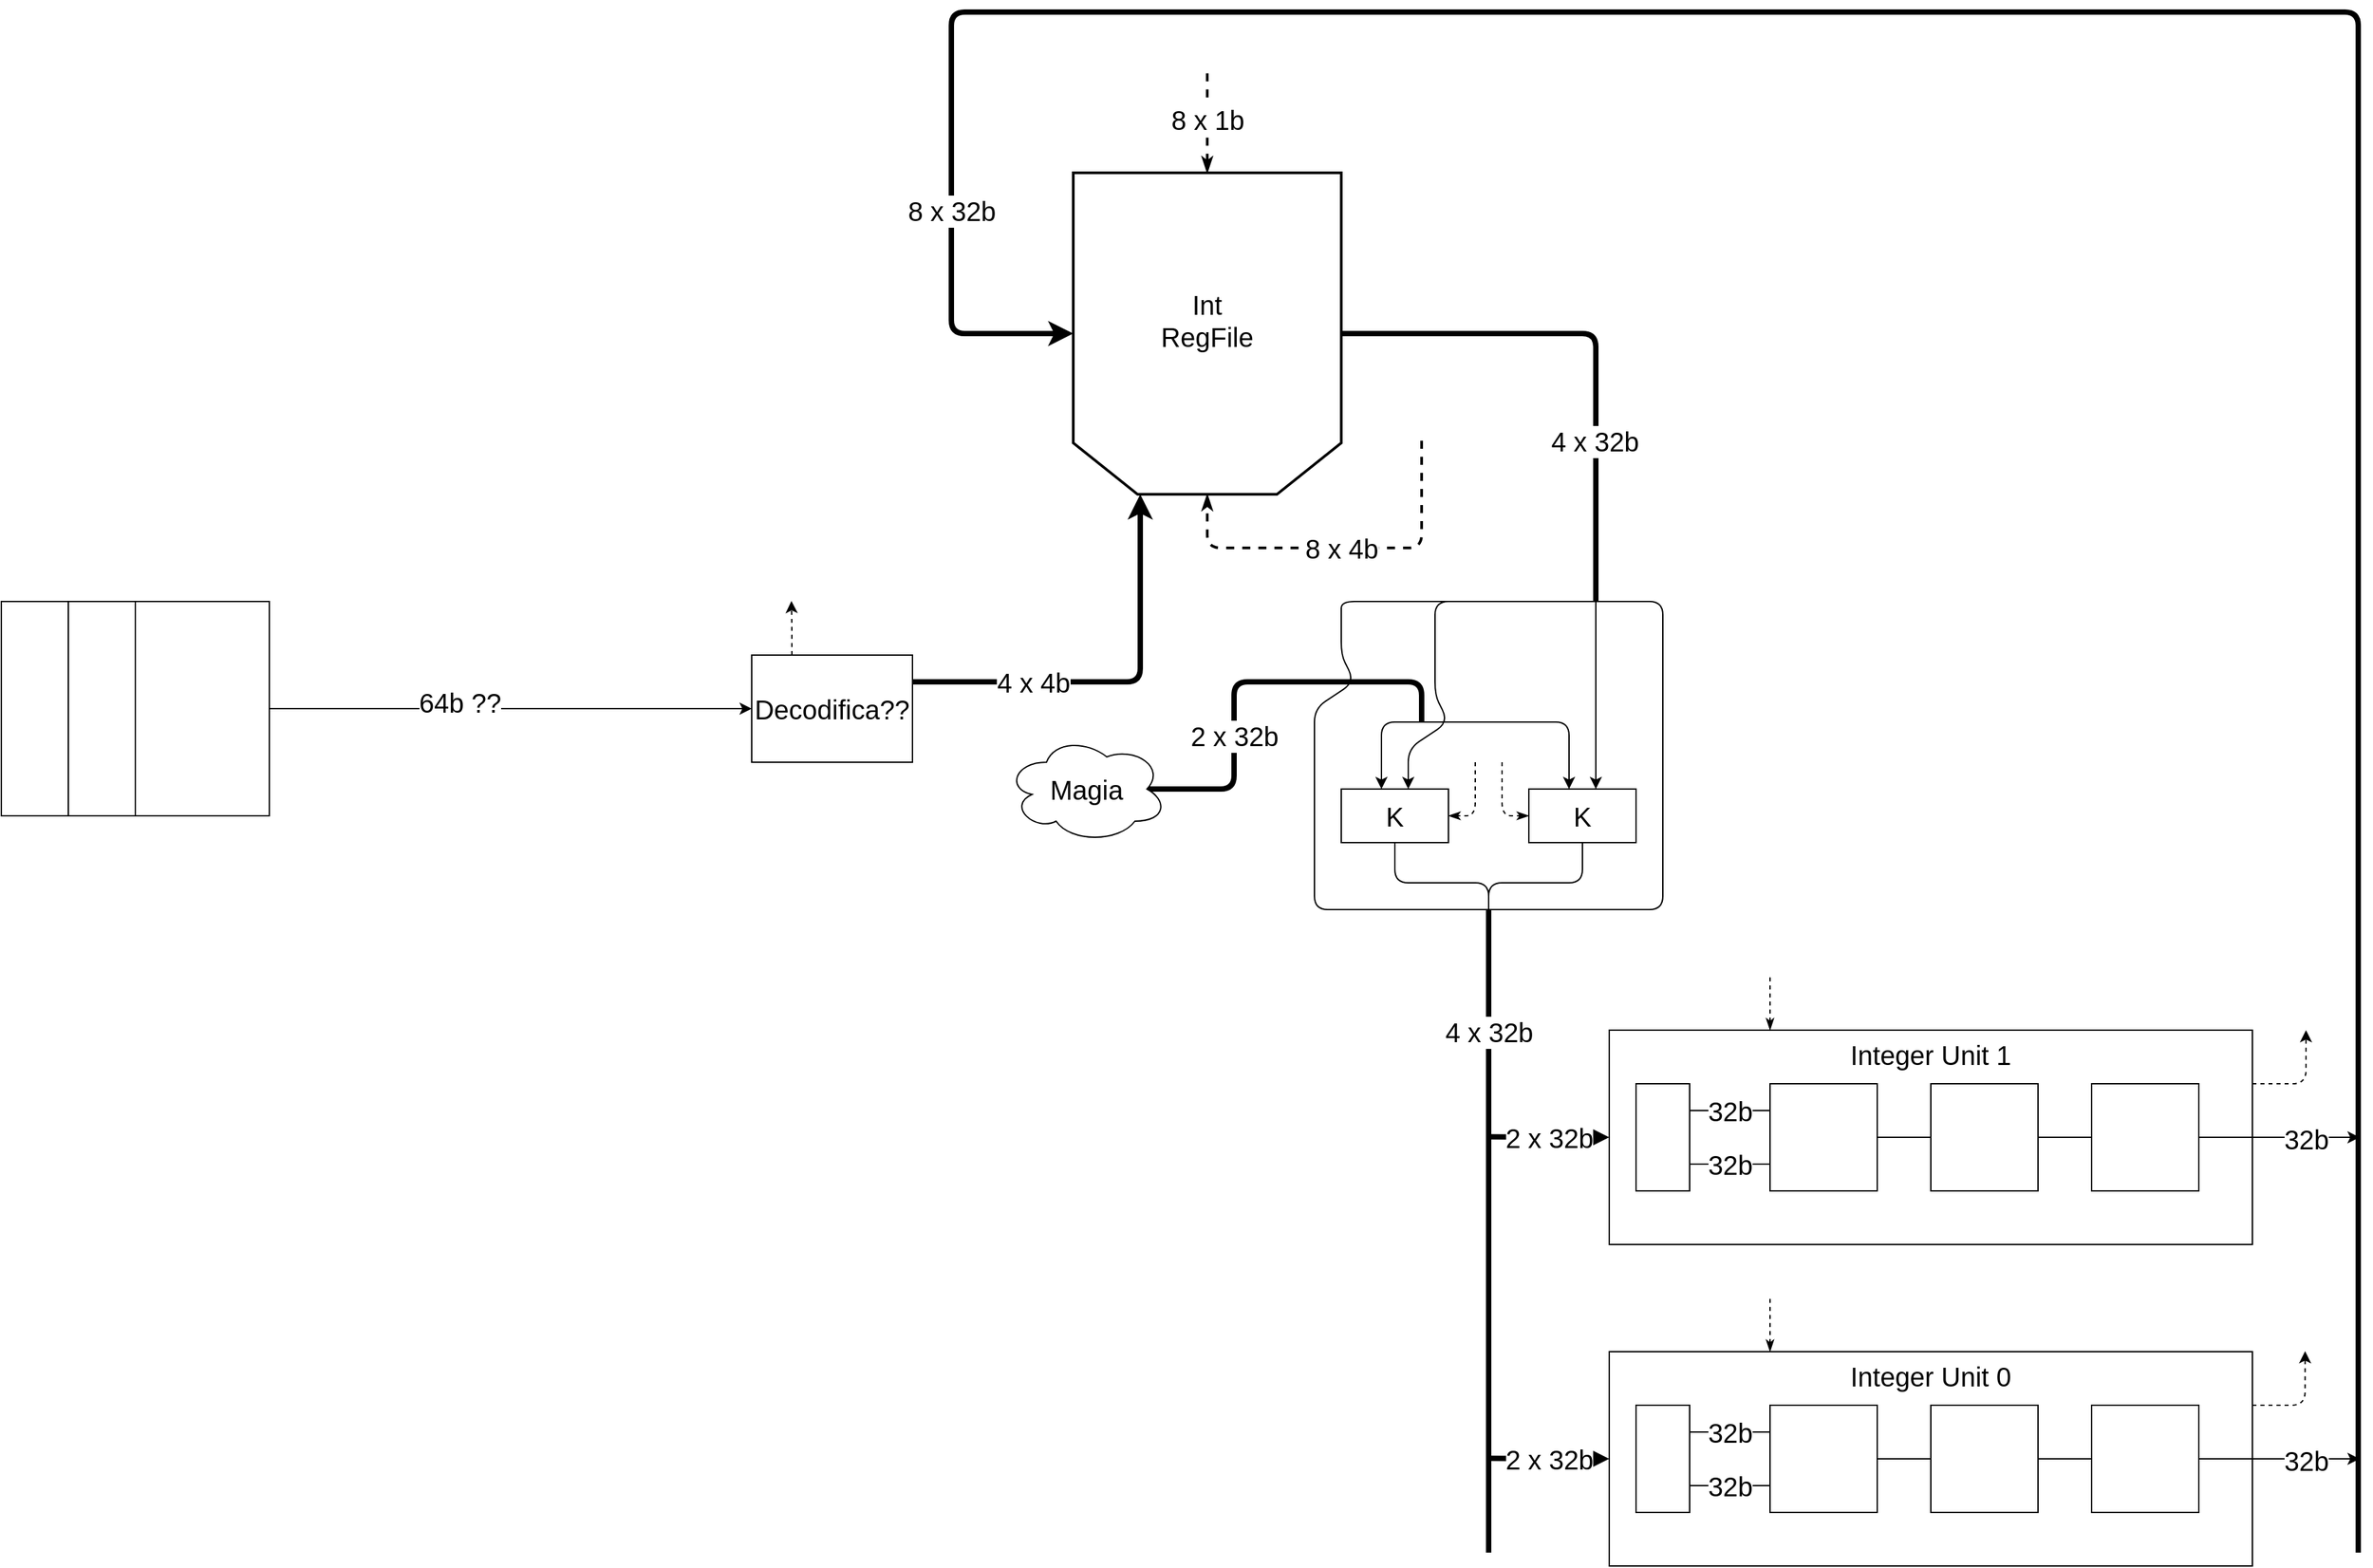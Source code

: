 <mxfile version="12.1.0" type="github" pages="1"><diagram id="3mmIg-Jm4dOo8RLNuvLh" name="Page-1"><mxGraphModel dx="2274" dy="2032" grid="1" gridSize="10" guides="1" tooltips="1" connect="1" arrows="1" fold="1" page="1" pageScale="1" pageWidth="827" pageHeight="1169" math="0" shadow="0"><root><mxCell id="0"/><mxCell id="1" parent="0"/><mxCell id="4rfrEdHZhspG8e-pRD8o-25" style="edgeStyle=orthogonalEdgeStyle;rounded=0;orthogonalLoop=1;jettySize=auto;html=1;exitX=1;exitY=0.5;exitDx=0;exitDy=0;entryX=0;entryY=0.5;entryDx=0;entryDy=0;startSize=6;endSize=6;strokeWidth=1;fontSize=20;" edge="1" parent="1" source="u_14oNMx7nVC8kqQXtVi-2" target="4rfrEdHZhspG8e-pRD8o-24"><mxGeometry relative="1" as="geometry"/></mxCell><mxCell id="4rfrEdHZhspG8e-pRD8o-108" value="64b ??" style="text;html=1;resizable=0;points=[];align=center;verticalAlign=middle;labelBackgroundColor=#ffffff;fontSize=20;" vertex="1" connectable="0" parent="4rfrEdHZhspG8e-pRD8o-25"><mxGeometry x="-0.213" y="5" relative="1" as="geometry"><mxPoint as="offset"/></mxGeometry></mxCell><mxCell id="u_14oNMx7nVC8kqQXtVi-2" value="" style="rounded=0;whiteSpace=wrap;html=1;fontSize=20;align=right;" parent="1" vertex="1"><mxGeometry x="-440" y="360" width="200" height="160" as="geometry"/></mxCell><mxCell id="u_14oNMx7nVC8kqQXtVi-5" value="" style="endArrow=none;html=1;entryX=0.25;entryY=0;entryDx=0;entryDy=0;exitX=0.25;exitY=1;exitDx=0;exitDy=0;fontSize=20;" parent="1" source="u_14oNMx7nVC8kqQXtVi-2" target="u_14oNMx7nVC8kqQXtVi-2" edge="1"><mxGeometry width="50" height="50" relative="1" as="geometry"><mxPoint x="120" y="360" as="sourcePoint"/><mxPoint x="170" y="310" as="targetPoint"/></mxGeometry></mxCell><mxCell id="u_14oNMx7nVC8kqQXtVi-6" value="" style="endArrow=none;html=1;entryX=0.5;entryY=0;entryDx=0;entryDy=0;exitX=0.5;exitY=1;exitDx=0;exitDy=0;fontSize=20;" parent="1" source="u_14oNMx7nVC8kqQXtVi-2" target="u_14oNMx7nVC8kqQXtVi-2" edge="1"><mxGeometry width="50" height="50" relative="1" as="geometry"><mxPoint x="120" y="360" as="sourcePoint"/><mxPoint x="170" y="310" as="targetPoint"/></mxGeometry></mxCell><mxCell id="4rfrEdHZhspG8e-pRD8o-105" value="8 x 1b" style="edgeStyle=orthogonalEdgeStyle;rounded=1;orthogonalLoop=1;jettySize=auto;html=1;startArrow=classicThin;startFill=1;startSize=6;endArrow=none;endFill=0;endSize=6;strokeWidth=2;dashed=1;fontSize=20;" edge="1" parent="1" source="4rfrEdHZhspG8e-pRD8o-5"><mxGeometry relative="1" as="geometry"><mxPoint x="460" y="-40" as="targetPoint"/></mxGeometry></mxCell><mxCell id="4rfrEdHZhspG8e-pRD8o-107" value="8 x 32b" style="edgeStyle=orthogonalEdgeStyle;rounded=1;orthogonalLoop=1;jettySize=auto;html=1;startArrow=classic;startFill=1;startSize=6;endArrow=none;endFill=0;endSize=6;strokeWidth=4;fontSize=20;exitX=1;exitY=0.5;exitDx=0;exitDy=0;" edge="1" parent="1" source="4rfrEdHZhspG8e-pRD8o-5"><mxGeometry x="-0.856" relative="1" as="geometry"><mxPoint x="1319" y="1070" as="targetPoint"/><mxPoint x="309" y="160" as="sourcePoint"/><Array as="points"><mxPoint x="269" y="160"/><mxPoint x="269" y="-80"/></Array><mxPoint y="-1" as="offset"/></mxGeometry></mxCell><mxCell id="4rfrEdHZhspG8e-pRD8o-5" value="" style="shape=loopLimit;whiteSpace=wrap;html=1;rotation=180;size=48;strokeWidth=2;fontSize=20;" vertex="1" parent="1"><mxGeometry x="360" y="40" width="200" height="240" as="geometry"/></mxCell><mxCell id="4rfrEdHZhspG8e-pRD8o-16" value="Int&lt;br style=&quot;font-size: 20px;&quot;&gt;RegFile" style="text;html=1;strokeColor=none;fillColor=none;align=center;verticalAlign=middle;whiteSpace=wrap;rounded=0;fontSize=20;" vertex="1" parent="1"><mxGeometry x="440" y="140" width="40" height="20" as="geometry"/></mxCell><mxCell id="4rfrEdHZhspG8e-pRD8o-22" value="4 x 4b" style="endArrow=classic;html=1;endSize=6;startSize=6;strokeWidth=4;entryX=0.75;entryY=0;entryDx=0;entryDy=0;exitX=1;exitY=0.25;exitDx=0;exitDy=0;fontSize=20;endFill=1;" edge="1" parent="1" source="4rfrEdHZhspG8e-pRD8o-24" target="4rfrEdHZhspG8e-pRD8o-5"><mxGeometry x="-0.419" width="50" height="50" relative="1" as="geometry"><mxPoint x="410" y="360" as="sourcePoint"/><mxPoint x="500" y="280" as="targetPoint"/><Array as="points"><mxPoint x="410" y="420"/></Array><mxPoint as="offset"/></mxGeometry></mxCell><mxCell id="4rfrEdHZhspG8e-pRD8o-70" style="edgeStyle=orthogonalEdgeStyle;rounded=1;orthogonalLoop=1;jettySize=auto;html=1;exitX=0.25;exitY=0;exitDx=0;exitDy=0;startArrow=none;startFill=0;startSize=6;endArrow=classic;endFill=1;endSize=6;strokeWidth=1;dashed=1;fontSize=20;" edge="1" parent="1" source="4rfrEdHZhspG8e-pRD8o-24"><mxGeometry relative="1" as="geometry"><mxPoint x="149.647" y="359.647" as="targetPoint"/></mxGeometry></mxCell><mxCell id="4rfrEdHZhspG8e-pRD8o-24" value="Decodifica??" style="rounded=0;whiteSpace=wrap;html=1;fontSize=20;" vertex="1" parent="1"><mxGeometry x="120" y="400" width="120" height="80" as="geometry"/></mxCell><mxCell id="4rfrEdHZhspG8e-pRD8o-28" value="2 x 32b" style="endArrow=none;html=1;strokeWidth=4;endFill=0;exitX=0.875;exitY=0.5;exitDx=0;exitDy=0;exitPerimeter=0;fontSize=20;" edge="1" parent="1" source="4rfrEdHZhspG8e-pRD8o-42"><mxGeometry x="-0.333" width="50" height="50" relative="1" as="geometry"><mxPoint x="540" y="420" as="sourcePoint"/><mxPoint x="620" y="450" as="targetPoint"/><Array as="points"><mxPoint x="480" y="500"/><mxPoint x="480" y="420"/><mxPoint x="620" y="420"/></Array><mxPoint as="offset"/></mxGeometry></mxCell><mxCell id="4rfrEdHZhspG8e-pRD8o-29" value="" style="endArrow=classic;html=1;strokeWidth=1;fontSize=20;" edge="1" parent="1"><mxGeometry width="50" height="50" relative="1" as="geometry"><mxPoint x="630" y="450" as="sourcePoint"/><mxPoint x="590" y="500" as="targetPoint"/><Array as="points"><mxPoint x="590" y="450"/></Array></mxGeometry></mxCell><mxCell id="4rfrEdHZhspG8e-pRD8o-30" value="" style="endArrow=classic;html=1;strokeWidth=1;fontSize=20;" edge="1" parent="1"><mxGeometry width="50" height="50" relative="1" as="geometry"><mxPoint x="630" y="450" as="sourcePoint"/><mxPoint x="730" y="500" as="targetPoint"/><Array as="points"><mxPoint x="730" y="450"/></Array></mxGeometry></mxCell><mxCell id="4rfrEdHZhspG8e-pRD8o-33" value="4 x 32b" style="endArrow=none;html=1;strokeWidth=4;exitX=0;exitY=0.5;exitDx=0;exitDy=0;endFill=0;fontSize=20;" edge="1" parent="1" source="4rfrEdHZhspG8e-pRD8o-5"><mxGeometry x="-0.238" y="-40" width="50" height="50" relative="1" as="geometry"><mxPoint x="630" y="160" as="sourcePoint"/><mxPoint x="750" y="360" as="targetPoint"/><Array as="points"><mxPoint x="750" y="160"/><mxPoint x="750" y="230"/></Array><mxPoint x="40" y="40" as="offset"/></mxGeometry></mxCell><mxCell id="4rfrEdHZhspG8e-pRD8o-34" value="" style="endArrow=none;html=1;strokeWidth=1;endFill=0;fontSize=20;" edge="1" parent="1"><mxGeometry width="50" height="50" relative="1" as="geometry"><mxPoint x="630" y="400" as="sourcePoint"/><mxPoint x="750" y="360" as="targetPoint"/><Array as="points"><mxPoint x="630" y="360"/></Array></mxGeometry></mxCell><mxCell id="4rfrEdHZhspG8e-pRD8o-36" value="" style="endArrow=none;html=1;strokeWidth=1;rounded=1;endFill=0;startArrow=classic;startFill=1;fontSize=20;" edge="1" parent="1"><mxGeometry width="50" height="50" relative="1" as="geometry"><mxPoint x="610" y="500" as="sourcePoint"/><mxPoint x="630" y="400" as="targetPoint"/><Array as="points"><mxPoint x="610" y="470"/><mxPoint x="640" y="450"/><mxPoint x="630" y="430"/></Array></mxGeometry></mxCell><mxCell id="4rfrEdHZhspG8e-pRD8o-37" value="" style="endArrow=classic;html=1;strokeWidth=1;fontSize=20;" edge="1" parent="1"><mxGeometry width="50" height="50" relative="1" as="geometry"><mxPoint x="750" y="360" as="sourcePoint"/><mxPoint x="750" y="500" as="targetPoint"/></mxGeometry></mxCell><mxCell id="4rfrEdHZhspG8e-pRD8o-42" value="Magia" style="ellipse;shape=cloud;whiteSpace=wrap;html=1;fontSize=20;" vertex="1" parent="1"><mxGeometry x="310" y="460" width="120" height="80" as="geometry"/></mxCell><mxCell id="4rfrEdHZhspG8e-pRD8o-51" style="edgeStyle=orthogonalEdgeStyle;rounded=1;orthogonalLoop=1;jettySize=auto;html=1;exitX=0.5;exitY=1;exitDx=0;exitDy=0;startArrow=none;startFill=0;startSize=6;endArrow=none;endFill=0;endSize=6;strokeWidth=1;fontSize=20;" edge="1" parent="1" source="4rfrEdHZhspG8e-pRD8o-43"><mxGeometry relative="1" as="geometry"><mxPoint x="670" y="590" as="targetPoint"/><Array as="points"><mxPoint x="600" y="570"/><mxPoint x="670" y="570"/></Array></mxGeometry></mxCell><mxCell id="4rfrEdHZhspG8e-pRD8o-43" value="K" style="rounded=0;whiteSpace=wrap;html=1;fontSize=20;" vertex="1" parent="1"><mxGeometry x="560" y="500" width="80" height="40" as="geometry"/></mxCell><mxCell id="4rfrEdHZhspG8e-pRD8o-52" style="edgeStyle=orthogonalEdgeStyle;rounded=1;orthogonalLoop=1;jettySize=auto;html=1;exitX=0.5;exitY=1;exitDx=0;exitDy=0;startArrow=none;startFill=0;startSize=6;endArrow=none;endFill=0;endSize=6;strokeWidth=1;fontSize=20;" edge="1" parent="1" source="4rfrEdHZhspG8e-pRD8o-44"><mxGeometry relative="1" as="geometry"><mxPoint x="670" y="590" as="targetPoint"/><Array as="points"><mxPoint x="740" y="570"/><mxPoint x="670" y="570"/></Array></mxGeometry></mxCell><mxCell id="4rfrEdHZhspG8e-pRD8o-44" value="K" style="rounded=0;whiteSpace=wrap;html=1;fontSize=20;" vertex="1" parent="1"><mxGeometry x="700" y="500" width="80" height="40" as="geometry"/></mxCell><mxCell id="4rfrEdHZhspG8e-pRD8o-45" value="" style="endArrow=classicThin;dashed=1;html=1;strokeWidth=1;entryX=1;entryY=0.5;entryDx=0;entryDy=0;endFill=1;fontSize=20;" edge="1" parent="1" target="4rfrEdHZhspG8e-pRD8o-43"><mxGeometry width="50" height="50" relative="1" as="geometry"><mxPoint x="660" y="480" as="sourcePoint"/><mxPoint x="340" y="560" as="targetPoint"/><Array as="points"><mxPoint x="660" y="520"/></Array></mxGeometry></mxCell><mxCell id="4rfrEdHZhspG8e-pRD8o-46" value="" style="endArrow=classicThin;dashed=1;html=1;strokeWidth=1;entryX=0;entryY=0.5;entryDx=0;entryDy=0;endFill=1;fontSize=20;" edge="1" parent="1"><mxGeometry width="50" height="50" relative="1" as="geometry"><mxPoint x="680" y="480" as="sourcePoint"/><mxPoint x="700" y="520" as="targetPoint"/><Array as="points"><mxPoint x="680" y="520"/></Array></mxGeometry></mxCell><mxCell id="4rfrEdHZhspG8e-pRD8o-47" value="" style="endArrow=none;html=1;strokeWidth=1;endFill=0;fontSize=20;" edge="1" parent="1"><mxGeometry width="50" height="50" relative="1" as="geometry"><mxPoint x="750" y="360" as="sourcePoint"/><mxPoint x="670" y="590" as="targetPoint"/><Array as="points"><mxPoint x="800" y="360"/><mxPoint x="800" y="590"/></Array></mxGeometry></mxCell><mxCell id="4rfrEdHZhspG8e-pRD8o-48" value="" style="endArrow=none;html=1;strokeWidth=1;endFill=0;fontSize=20;" edge="1" parent="1"><mxGeometry width="50" height="50" relative="1" as="geometry"><mxPoint x="750" y="360" as="sourcePoint"/><mxPoint x="560" y="370" as="targetPoint"/><Array as="points"><mxPoint x="560" y="360"/></Array></mxGeometry></mxCell><mxCell id="4rfrEdHZhspG8e-pRD8o-49" value="" style="endArrow=none;html=1;strokeWidth=1;endFill=0;fontSize=20;" edge="1" parent="1"><mxGeometry width="50" height="50" relative="1" as="geometry"><mxPoint x="540" y="470" as="sourcePoint"/><mxPoint x="670" y="590" as="targetPoint"/><Array as="points"><mxPoint x="540" y="590"/></Array></mxGeometry></mxCell><mxCell id="4rfrEdHZhspG8e-pRD8o-50" value="" style="endArrow=none;html=1;strokeWidth=1;rounded=1;endFill=0;startArrow=none;startFill=0;fontSize=20;" edge="1" parent="1"><mxGeometry width="50" height="50" relative="1" as="geometry"><mxPoint x="540" y="470" as="sourcePoint"/><mxPoint x="560" y="370" as="targetPoint"/><Array as="points"><mxPoint x="540" y="440"/><mxPoint x="570" y="420"/><mxPoint x="560" y="400"/></Array></mxGeometry></mxCell><mxCell id="4rfrEdHZhspG8e-pRD8o-68" value="32b" style="edgeStyle=orthogonalEdgeStyle;rounded=1;orthogonalLoop=1;jettySize=auto;html=1;startArrow=none;startFill=0;startSize=6;endArrow=classic;endFill=1;endSize=6;strokeWidth=1;fontSize=20;" edge="1" parent="1" source="4rfrEdHZhspG8e-pRD8o-53"><mxGeometry relative="1" as="geometry"><mxPoint x="1320" y="760" as="targetPoint"/></mxGeometry></mxCell><mxCell id="4rfrEdHZhspG8e-pRD8o-71" style="edgeStyle=orthogonalEdgeStyle;rounded=1;orthogonalLoop=1;jettySize=auto;html=1;exitX=1;exitY=0.25;exitDx=0;exitDy=0;dashed=1;startArrow=none;startFill=0;startSize=6;endArrow=classic;endFill=1;endSize=6;strokeWidth=1;fontSize=20;" edge="1" parent="1" source="4rfrEdHZhspG8e-pRD8o-53"><mxGeometry relative="1" as="geometry"><mxPoint x="1280" y="680" as="targetPoint"/><Array as="points"><mxPoint x="1280" y="720"/></Array></mxGeometry></mxCell><mxCell id="4rfrEdHZhspG8e-pRD8o-73" value="2 x 32b&lt;br style=&quot;font-size: 20px;&quot;&gt;" style="edgeStyle=orthogonalEdgeStyle;rounded=1;orthogonalLoop=1;jettySize=auto;html=1;exitX=0;exitY=0.5;exitDx=0;exitDy=0;startArrow=classic;startFill=1;startSize=6;endArrow=none;endFill=0;endSize=6;strokeWidth=4;fontSize=20;" edge="1" parent="1" source="4rfrEdHZhspG8e-pRD8o-53"><mxGeometry relative="1" as="geometry"><mxPoint x="670.0" y="759.647" as="targetPoint"/></mxGeometry></mxCell><mxCell id="4rfrEdHZhspG8e-pRD8o-53" value="&lt;font style=&quot;font-size: 20px&quot;&gt;Integer Unit 1&lt;/font&gt;" style="rounded=0;whiteSpace=wrap;html=1;verticalAlign=top;fontSize=20;" vertex="1" parent="1"><mxGeometry x="760" y="680" width="480" height="160" as="geometry"/></mxCell><mxCell id="4rfrEdHZhspG8e-pRD8o-54" value="" style="endArrow=none;html=1;strokeWidth=4;endFill=0;fontSize=20;" edge="1" parent="1"><mxGeometry width="50" height="50" relative="1" as="geometry"><mxPoint x="670" y="590" as="sourcePoint"/><mxPoint x="670" y="1070" as="targetPoint"/></mxGeometry></mxCell><mxCell id="4rfrEdHZhspG8e-pRD8o-55" value="4 x 32b" style="text;html=1;resizable=0;points=[];align=center;verticalAlign=middle;labelBackgroundColor=#ffffff;fontSize=20;" vertex="1" connectable="0" parent="4rfrEdHZhspG8e-pRD8o-54"><mxGeometry x="-0.33" relative="1" as="geometry"><mxPoint y="-70" as="offset"/></mxGeometry></mxCell><mxCell id="4rfrEdHZhspG8e-pRD8o-61" style="edgeStyle=orthogonalEdgeStyle;rounded=1;orthogonalLoop=1;jettySize=auto;html=1;exitX=1;exitY=0.5;exitDx=0;exitDy=0;entryX=0;entryY=0.5;entryDx=0;entryDy=0;startArrow=none;startFill=0;startSize=6;endArrow=none;endFill=0;endSize=6;strokeWidth=1;fontSize=20;" edge="1" parent="1" source="4rfrEdHZhspG8e-pRD8o-56" target="4rfrEdHZhspG8e-pRD8o-57"><mxGeometry relative="1" as="geometry"/></mxCell><mxCell id="4rfrEdHZhspG8e-pRD8o-56" value="" style="whiteSpace=wrap;html=1;aspect=fixed;fontSize=20;" vertex="1" parent="1"><mxGeometry x="880" y="720" width="80" height="80" as="geometry"/></mxCell><mxCell id="4rfrEdHZhspG8e-pRD8o-62" style="edgeStyle=orthogonalEdgeStyle;rounded=1;orthogonalLoop=1;jettySize=auto;html=1;exitX=1;exitY=0.5;exitDx=0;exitDy=0;entryX=0;entryY=0.5;entryDx=0;entryDy=0;startArrow=none;startFill=0;startSize=6;endArrow=none;endFill=0;endSize=6;strokeWidth=1;fontSize=20;" edge="1" parent="1" source="4rfrEdHZhspG8e-pRD8o-57" target="4rfrEdHZhspG8e-pRD8o-58"><mxGeometry relative="1" as="geometry"/></mxCell><mxCell id="4rfrEdHZhspG8e-pRD8o-57" value="" style="whiteSpace=wrap;html=1;aspect=fixed;fontSize=20;" vertex="1" parent="1"><mxGeometry x="1000" y="720" width="80" height="80" as="geometry"/></mxCell><mxCell id="4rfrEdHZhspG8e-pRD8o-58" value="" style="whiteSpace=wrap;html=1;aspect=fixed;fontSize=20;" vertex="1" parent="1"><mxGeometry x="1120" y="720" width="80" height="80" as="geometry"/></mxCell><mxCell id="4rfrEdHZhspG8e-pRD8o-59" value="" style="rounded=0;whiteSpace=wrap;html=1;fontSize=20;" vertex="1" parent="1"><mxGeometry x="780" y="720" width="40" height="80" as="geometry"/></mxCell><mxCell id="4rfrEdHZhspG8e-pRD8o-64" value="" style="endArrow=none;html=1;strokeWidth=1;exitX=1;exitY=0.5;exitDx=0;exitDy=0;entryX=1;entryY=0.5;entryDx=0;entryDy=0;fontSize=20;" edge="1" parent="1" source="4rfrEdHZhspG8e-pRD8o-53" target="4rfrEdHZhspG8e-pRD8o-58"><mxGeometry width="50" height="50" relative="1" as="geometry"><mxPoint x="620" y="910" as="sourcePoint"/><mxPoint x="670" y="860" as="targetPoint"/></mxGeometry></mxCell><mxCell id="4rfrEdHZhspG8e-pRD8o-65" value="32b" style="endArrow=none;html=1;strokeWidth=1;entryX=0;entryY=0.25;entryDx=0;entryDy=0;exitX=1;exitY=0.25;exitDx=0;exitDy=0;fontSize=20;" edge="1" parent="1" source="4rfrEdHZhspG8e-pRD8o-59" target="4rfrEdHZhspG8e-pRD8o-56"><mxGeometry width="50" height="50" relative="1" as="geometry"><mxPoint x="620" y="910" as="sourcePoint"/><mxPoint x="670" y="860" as="targetPoint"/></mxGeometry></mxCell><mxCell id="4rfrEdHZhspG8e-pRD8o-66" value="32b" style="endArrow=none;html=1;strokeWidth=1;entryX=0;entryY=0.75;entryDx=0;entryDy=0;exitX=1;exitY=0.75;exitDx=0;exitDy=0;fontSize=20;" edge="1" parent="1" source="4rfrEdHZhspG8e-pRD8o-59" target="4rfrEdHZhspG8e-pRD8o-56"><mxGeometry width="50" height="50" relative="1" as="geometry"><mxPoint x="620" y="910" as="sourcePoint"/><mxPoint x="670" y="860" as="targetPoint"/></mxGeometry></mxCell><mxCell id="4rfrEdHZhspG8e-pRD8o-67" value="" style="endArrow=none;dashed=1;html=1;strokeWidth=1;exitX=0.25;exitY=0;exitDx=0;exitDy=0;endFill=0;startArrow=classicThin;startFill=1;fontSize=20;" edge="1" parent="1" source="4rfrEdHZhspG8e-pRD8o-53"><mxGeometry width="50" height="50" relative="1" as="geometry"><mxPoint x="620" y="910" as="sourcePoint"/><mxPoint x="880" y="640" as="targetPoint"/></mxGeometry></mxCell><mxCell id="4rfrEdHZhspG8e-pRD8o-88" value="32b" style="edgeStyle=orthogonalEdgeStyle;rounded=1;orthogonalLoop=1;jettySize=auto;html=1;startArrow=none;startFill=0;startSize=6;endArrow=classic;endFill=1;endSize=6;strokeWidth=1;fontSize=20;" edge="1" parent="1" source="4rfrEdHZhspG8e-pRD8o-91"><mxGeometry relative="1" as="geometry"><mxPoint x="1320" y="1000" as="targetPoint"/></mxGeometry></mxCell><mxCell id="4rfrEdHZhspG8e-pRD8o-89" style="edgeStyle=orthogonalEdgeStyle;rounded=1;orthogonalLoop=1;jettySize=auto;html=1;exitX=1;exitY=0.25;exitDx=0;exitDy=0;dashed=1;startArrow=none;startFill=0;startSize=6;endArrow=classic;endFill=1;endSize=6;strokeWidth=1;fontSize=20;" edge="1" parent="1" source="4rfrEdHZhspG8e-pRD8o-91"><mxGeometry relative="1" as="geometry"><mxPoint x="1279.333" y="919.667" as="targetPoint"/><Array as="points"><mxPoint x="1280" y="960"/></Array></mxGeometry></mxCell><mxCell id="4rfrEdHZhspG8e-pRD8o-90" value="2 x 32b&lt;br style=&quot;font-size: 20px;&quot;&gt;" style="edgeStyle=orthogonalEdgeStyle;rounded=1;orthogonalLoop=1;jettySize=auto;html=1;exitX=0;exitY=0.5;exitDx=0;exitDy=0;startArrow=classic;startFill=1;startSize=6;endArrow=none;endFill=0;endSize=6;strokeWidth=4;fontSize=20;" edge="1" parent="1" source="4rfrEdHZhspG8e-pRD8o-91"><mxGeometry relative="1" as="geometry"><mxPoint x="670.0" y="999.647" as="targetPoint"/></mxGeometry></mxCell><mxCell id="4rfrEdHZhspG8e-pRD8o-91" value="&lt;font style=&quot;font-size: 20px&quot;&gt;Integer Unit 0&lt;br style=&quot;font-size: 20px&quot;&gt;&lt;/font&gt;" style="rounded=0;whiteSpace=wrap;html=1;verticalAlign=top;fontSize=20;" vertex="1" parent="1"><mxGeometry x="760" y="920" width="480" height="160" as="geometry"/></mxCell><mxCell id="4rfrEdHZhspG8e-pRD8o-92" style="edgeStyle=orthogonalEdgeStyle;rounded=1;orthogonalLoop=1;jettySize=auto;html=1;exitX=1;exitY=0.5;exitDx=0;exitDy=0;entryX=0;entryY=0.5;entryDx=0;entryDy=0;startArrow=none;startFill=0;startSize=6;endArrow=none;endFill=0;endSize=6;strokeWidth=1;fontSize=20;" edge="1" parent="1" source="4rfrEdHZhspG8e-pRD8o-93" target="4rfrEdHZhspG8e-pRD8o-95"><mxGeometry relative="1" as="geometry"/></mxCell><mxCell id="4rfrEdHZhspG8e-pRD8o-93" value="" style="whiteSpace=wrap;html=1;aspect=fixed;fontSize=20;" vertex="1" parent="1"><mxGeometry x="880" y="960" width="80" height="80" as="geometry"/></mxCell><mxCell id="4rfrEdHZhspG8e-pRD8o-94" style="edgeStyle=orthogonalEdgeStyle;rounded=1;orthogonalLoop=1;jettySize=auto;html=1;exitX=1;exitY=0.5;exitDx=0;exitDy=0;entryX=0;entryY=0.5;entryDx=0;entryDy=0;startArrow=none;startFill=0;startSize=6;endArrow=none;endFill=0;endSize=6;strokeWidth=1;fontSize=20;" edge="1" parent="1" source="4rfrEdHZhspG8e-pRD8o-95" target="4rfrEdHZhspG8e-pRD8o-96"><mxGeometry relative="1" as="geometry"/></mxCell><mxCell id="4rfrEdHZhspG8e-pRD8o-95" value="" style="whiteSpace=wrap;html=1;aspect=fixed;fontSize=20;" vertex="1" parent="1"><mxGeometry x="1000" y="960" width="80" height="80" as="geometry"/></mxCell><mxCell id="4rfrEdHZhspG8e-pRD8o-96" value="" style="whiteSpace=wrap;html=1;aspect=fixed;fontSize=20;" vertex="1" parent="1"><mxGeometry x="1120" y="960" width="80" height="80" as="geometry"/></mxCell><mxCell id="4rfrEdHZhspG8e-pRD8o-97" value="" style="rounded=0;whiteSpace=wrap;html=1;fontSize=20;" vertex="1" parent="1"><mxGeometry x="780" y="960" width="40" height="80" as="geometry"/></mxCell><mxCell id="4rfrEdHZhspG8e-pRD8o-98" value="" style="endArrow=none;html=1;strokeWidth=1;exitX=1;exitY=0.5;exitDx=0;exitDy=0;entryX=1;entryY=0.5;entryDx=0;entryDy=0;fontSize=20;" edge="1" parent="1" source="4rfrEdHZhspG8e-pRD8o-91" target="4rfrEdHZhspG8e-pRD8o-96"><mxGeometry width="50" height="50" relative="1" as="geometry"><mxPoint x="620" y="1150" as="sourcePoint"/><mxPoint x="670" y="1100" as="targetPoint"/></mxGeometry></mxCell><mxCell id="4rfrEdHZhspG8e-pRD8o-99" value="32b" style="endArrow=none;html=1;strokeWidth=1;entryX=0;entryY=0.25;entryDx=0;entryDy=0;exitX=1;exitY=0.25;exitDx=0;exitDy=0;fontSize=20;" edge="1" parent="1" source="4rfrEdHZhspG8e-pRD8o-97" target="4rfrEdHZhspG8e-pRD8o-93"><mxGeometry width="50" height="50" relative="1" as="geometry"><mxPoint x="620" y="1150" as="sourcePoint"/><mxPoint x="670" y="1100" as="targetPoint"/></mxGeometry></mxCell><mxCell id="4rfrEdHZhspG8e-pRD8o-100" value="32b" style="endArrow=none;html=1;strokeWidth=1;entryX=0;entryY=0.75;entryDx=0;entryDy=0;exitX=1;exitY=0.75;exitDx=0;exitDy=0;fontSize=20;" edge="1" parent="1" source="4rfrEdHZhspG8e-pRD8o-97" target="4rfrEdHZhspG8e-pRD8o-93"><mxGeometry width="50" height="50" relative="1" as="geometry"><mxPoint x="620" y="1150" as="sourcePoint"/><mxPoint x="670" y="1100" as="targetPoint"/></mxGeometry></mxCell><mxCell id="4rfrEdHZhspG8e-pRD8o-101" value="" style="endArrow=none;dashed=1;html=1;strokeWidth=1;exitX=0.25;exitY=0;exitDx=0;exitDy=0;endFill=0;startArrow=classicThin;startFill=1;fontSize=20;" edge="1" parent="1" source="4rfrEdHZhspG8e-pRD8o-91"><mxGeometry width="50" height="50" relative="1" as="geometry"><mxPoint x="620" y="1150" as="sourcePoint"/><mxPoint x="880" y="880" as="targetPoint"/></mxGeometry></mxCell><mxCell id="4rfrEdHZhspG8e-pRD8o-103" value="8 x 4b" style="endArrow=classicThin;dashed=1;html=1;strokeWidth=2;entryX=0.5;entryY=0;entryDx=0;entryDy=0;startArrow=none;startFill=0;endFill=1;fontSize=20;" edge="1" parent="1" target="4rfrEdHZhspG8e-pRD8o-5"><mxGeometry width="50" height="50" relative="1" as="geometry"><mxPoint x="620" y="240" as="sourcePoint"/><mxPoint x="280" y="270" as="targetPoint"/><Array as="points"><mxPoint x="620" y="320"/><mxPoint x="460" y="320"/></Array></mxGeometry></mxCell></root></mxGraphModel></diagram></mxfile>